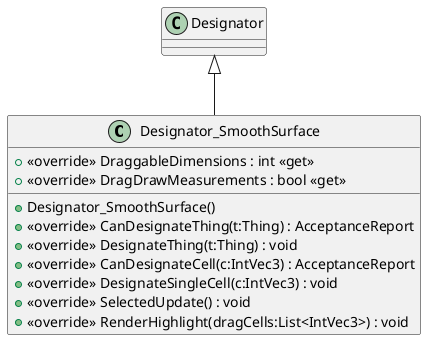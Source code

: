 @startuml
class Designator_SmoothSurface {
    + <<override>> DraggableDimensions : int <<get>>
    + <<override>> DragDrawMeasurements : bool <<get>>
    + Designator_SmoothSurface()
    + <<override>> CanDesignateThing(t:Thing) : AcceptanceReport
    + <<override>> DesignateThing(t:Thing) : void
    + <<override>> CanDesignateCell(c:IntVec3) : AcceptanceReport
    + <<override>> DesignateSingleCell(c:IntVec3) : void
    + <<override>> SelectedUpdate() : void
    + <<override>> RenderHighlight(dragCells:List<IntVec3>) : void
}
Designator <|-- Designator_SmoothSurface
@enduml
